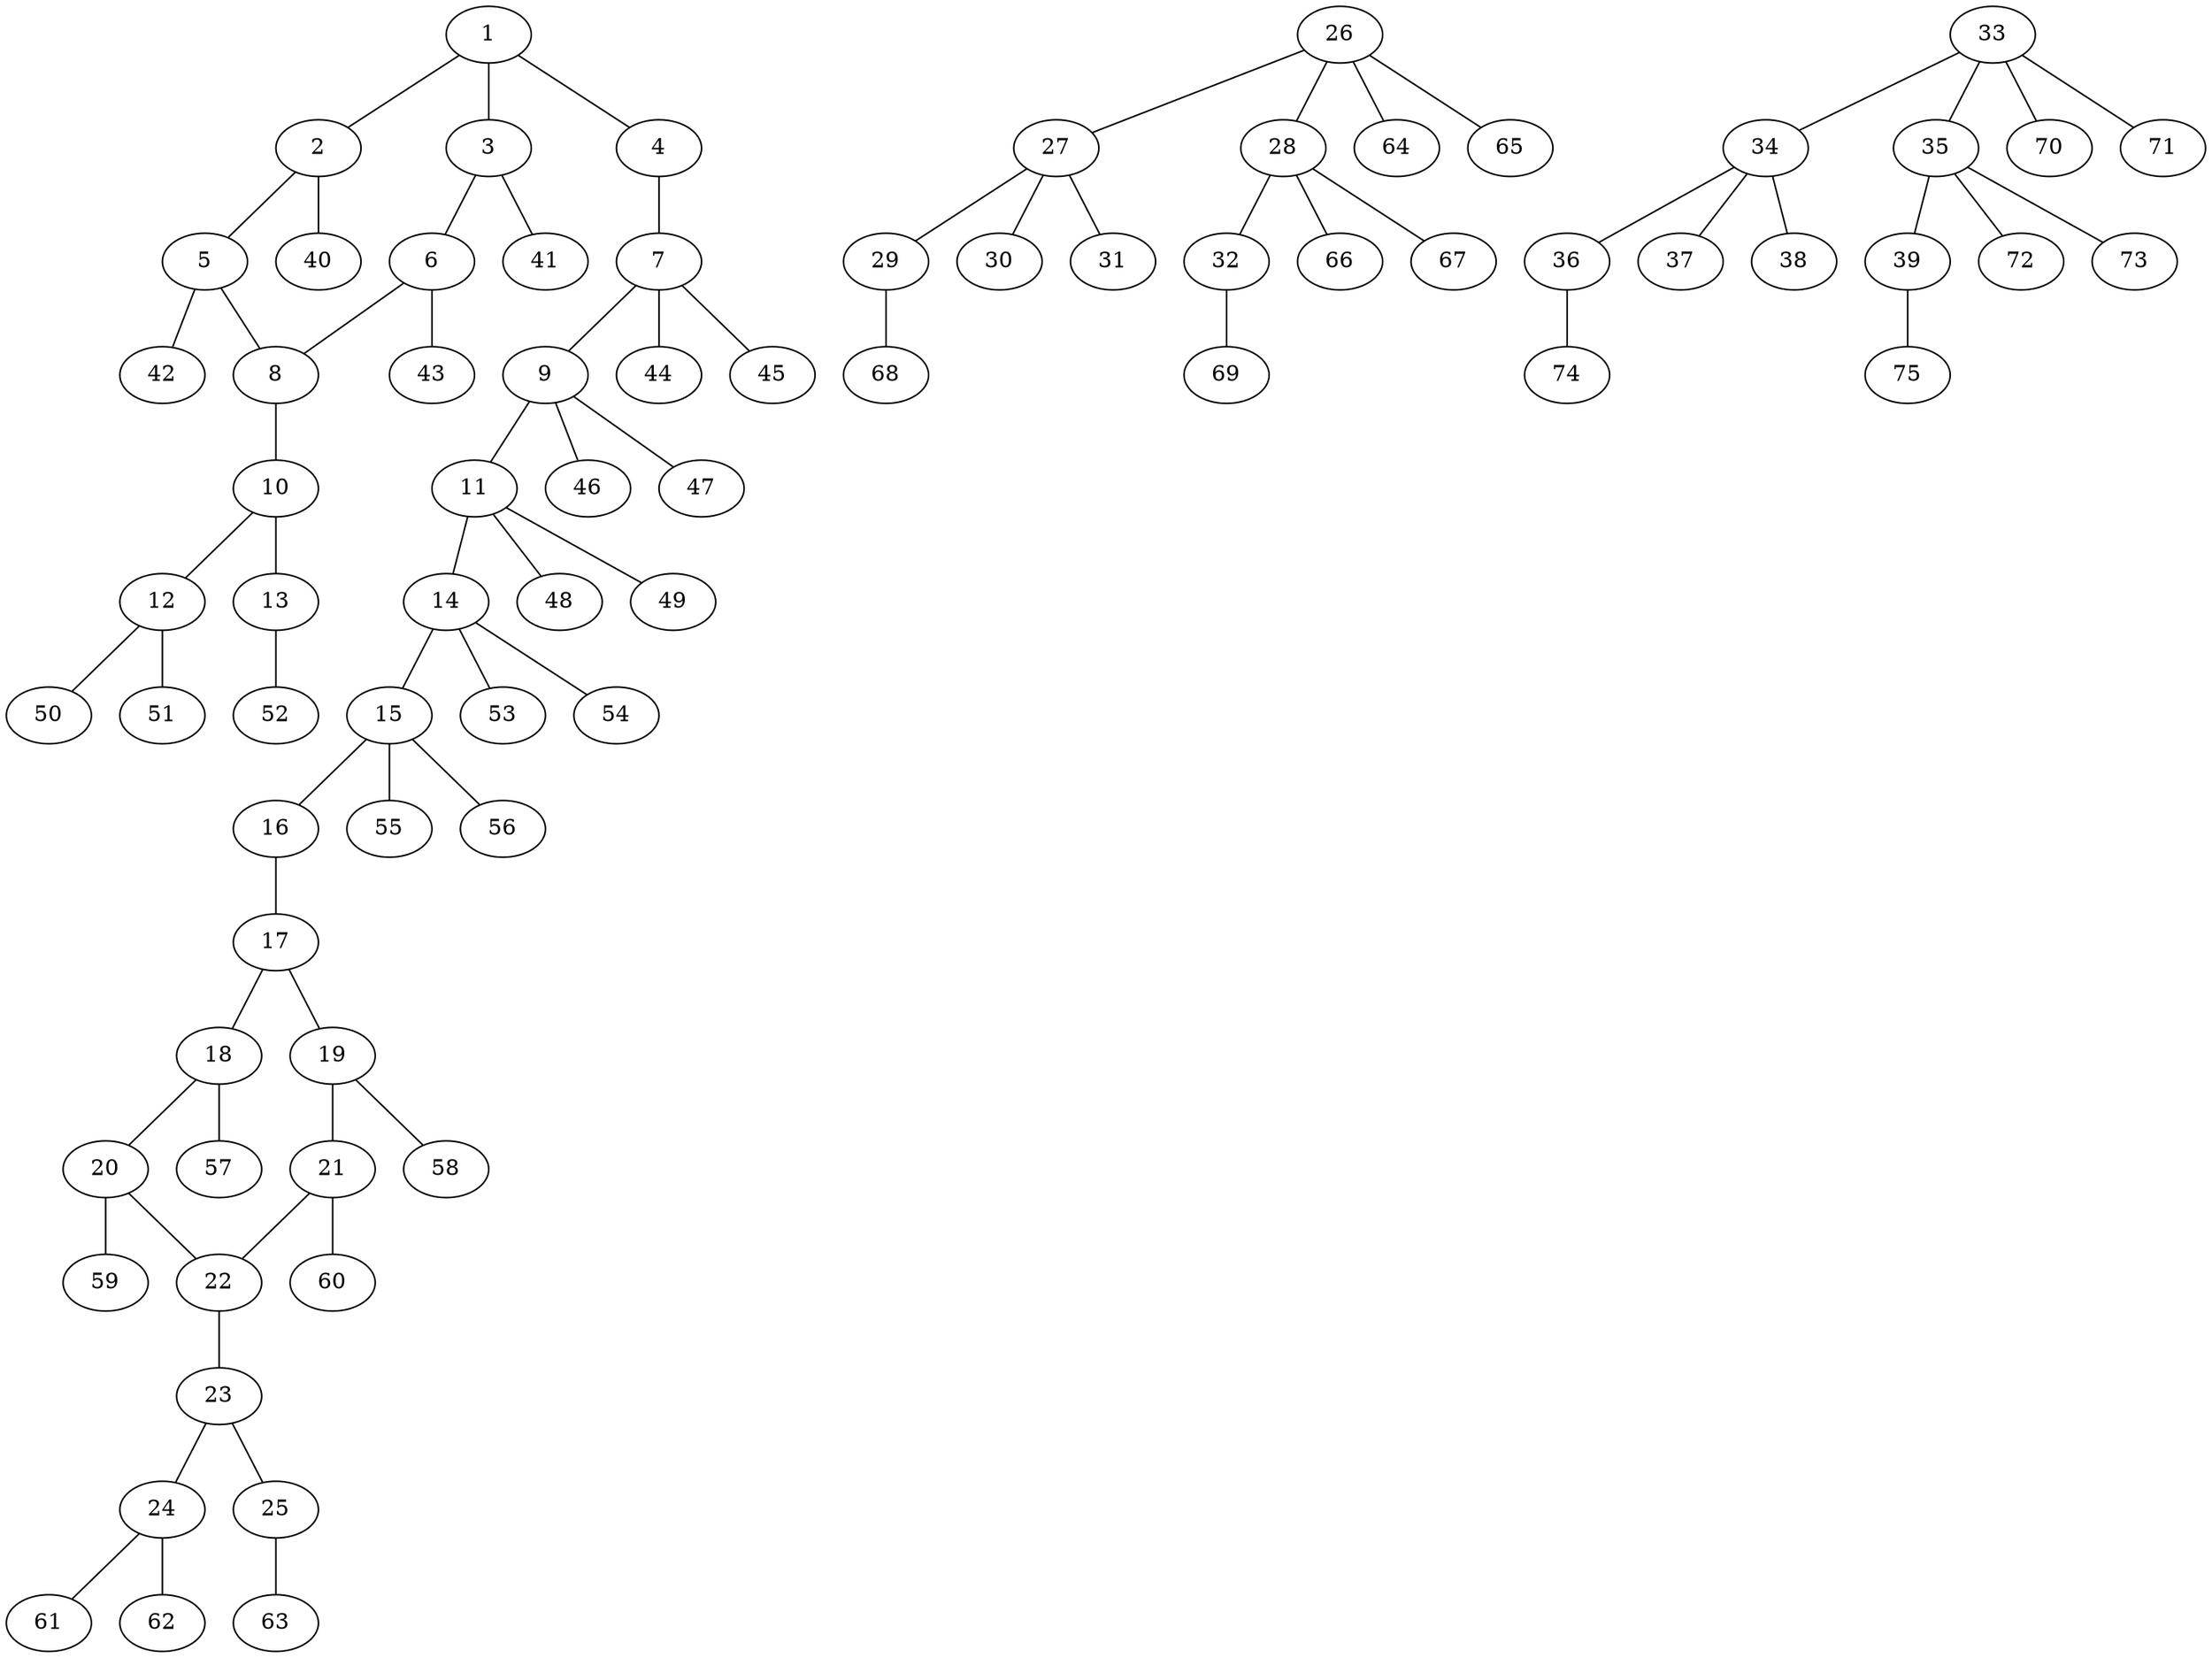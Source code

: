 graph molecule_4188 {
	1	 [chem=C];
	2	 [chem=C];
	1 -- 2	 [valence=2];
	3	 [chem=C];
	1 -- 3	 [valence=1];
	4	 [chem=O];
	1 -- 4	 [valence=1];
	5	 [chem=C];
	2 -- 5	 [valence=1];
	40	 [chem=H];
	2 -- 40	 [valence=1];
	6	 [chem=C];
	3 -- 6	 [valence=2];
	41	 [chem=H];
	3 -- 41	 [valence=1];
	7	 [chem=C];
	4 -- 7	 [valence=1];
	8	 [chem=C];
	5 -- 8	 [valence=2];
	42	 [chem=H];
	5 -- 42	 [valence=1];
	6 -- 8	 [valence=1];
	43	 [chem=H];
	6 -- 43	 [valence=1];
	9	 [chem=C];
	7 -- 9	 [valence=1];
	44	 [chem=H];
	7 -- 44	 [valence=1];
	45	 [chem=H];
	7 -- 45	 [valence=1];
	10	 [chem=C];
	8 -- 10	 [valence=1];
	11	 [chem=C];
	9 -- 11	 [valence=1];
	46	 [chem=H];
	9 -- 46	 [valence=1];
	47	 [chem=H];
	9 -- 47	 [valence=1];
	12	 [chem=N];
	10 -- 12	 [valence=1];
	13	 [chem=N];
	10 -- 13	 [valence=2];
	14	 [chem=C];
	11 -- 14	 [valence=1];
	48	 [chem=H];
	11 -- 48	 [valence=1];
	49	 [chem=H];
	11 -- 49	 [valence=1];
	50	 [chem=H];
	12 -- 50	 [valence=1];
	51	 [chem=H];
	12 -- 51	 [valence=1];
	52	 [chem=H];
	13 -- 52	 [valence=1];
	15	 [chem=C];
	14 -- 15	 [valence=1];
	53	 [chem=H];
	14 -- 53	 [valence=1];
	54	 [chem=H];
	14 -- 54	 [valence=1];
	16	 [chem=O];
	15 -- 16	 [valence=1];
	55	 [chem=H];
	15 -- 55	 [valence=1];
	56	 [chem=H];
	15 -- 56	 [valence=1];
	17	 [chem=C];
	16 -- 17	 [valence=1];
	18	 [chem=C];
	17 -- 18	 [valence=1];
	19	 [chem=C];
	17 -- 19	 [valence=2];
	20	 [chem=C];
	18 -- 20	 [valence=2];
	57	 [chem=H];
	18 -- 57	 [valence=1];
	21	 [chem=C];
	19 -- 21	 [valence=1];
	58	 [chem=H];
	19 -- 58	 [valence=1];
	22	 [chem=C];
	20 -- 22	 [valence=1];
	59	 [chem=H];
	20 -- 59	 [valence=1];
	21 -- 22	 [valence=2];
	60	 [chem=H];
	21 -- 60	 [valence=1];
	23	 [chem=C];
	22 -- 23	 [valence=1];
	24	 [chem=N];
	23 -- 24	 [valence=1];
	25	 [chem=N];
	23 -- 25	 [valence=2];
	61	 [chem=H];
	24 -- 61	 [valence=1];
	62	 [chem=H];
	24 -- 62	 [valence=1];
	63	 [chem=H];
	25 -- 63	 [valence=1];
	26	 [chem=C];
	27	 [chem=S];
	26 -- 27	 [valence=1];
	28	 [chem=C];
	26 -- 28	 [valence=1];
	64	 [chem=H];
	26 -- 64	 [valence=1];
	65	 [chem=H];
	26 -- 65	 [valence=1];
	29	 [chem=O];
	27 -- 29	 [valence=1];
	30	 [chem=O];
	27 -- 30	 [valence=2];
	31	 [chem=O];
	27 -- 31	 [valence=2];
	32	 [chem=O];
	28 -- 32	 [valence=1];
	66	 [chem=H];
	28 -- 66	 [valence=1];
	67	 [chem=H];
	28 -- 67	 [valence=1];
	68	 [chem=H];
	29 -- 68	 [valence=1];
	69	 [chem=H];
	32 -- 69	 [valence=1];
	33	 [chem=C];
	34	 [chem=S];
	33 -- 34	 [valence=1];
	35	 [chem=C];
	33 -- 35	 [valence=1];
	70	 [chem=H];
	33 -- 70	 [valence=1];
	71	 [chem=H];
	33 -- 71	 [valence=1];
	36	 [chem=O];
	34 -- 36	 [valence=1];
	37	 [chem=O];
	34 -- 37	 [valence=2];
	38	 [chem=O];
	34 -- 38	 [valence=2];
	39	 [chem=O];
	35 -- 39	 [valence=1];
	72	 [chem=H];
	35 -- 72	 [valence=1];
	73	 [chem=H];
	35 -- 73	 [valence=1];
	74	 [chem=H];
	36 -- 74	 [valence=1];
	75	 [chem=H];
	39 -- 75	 [valence=1];
}

